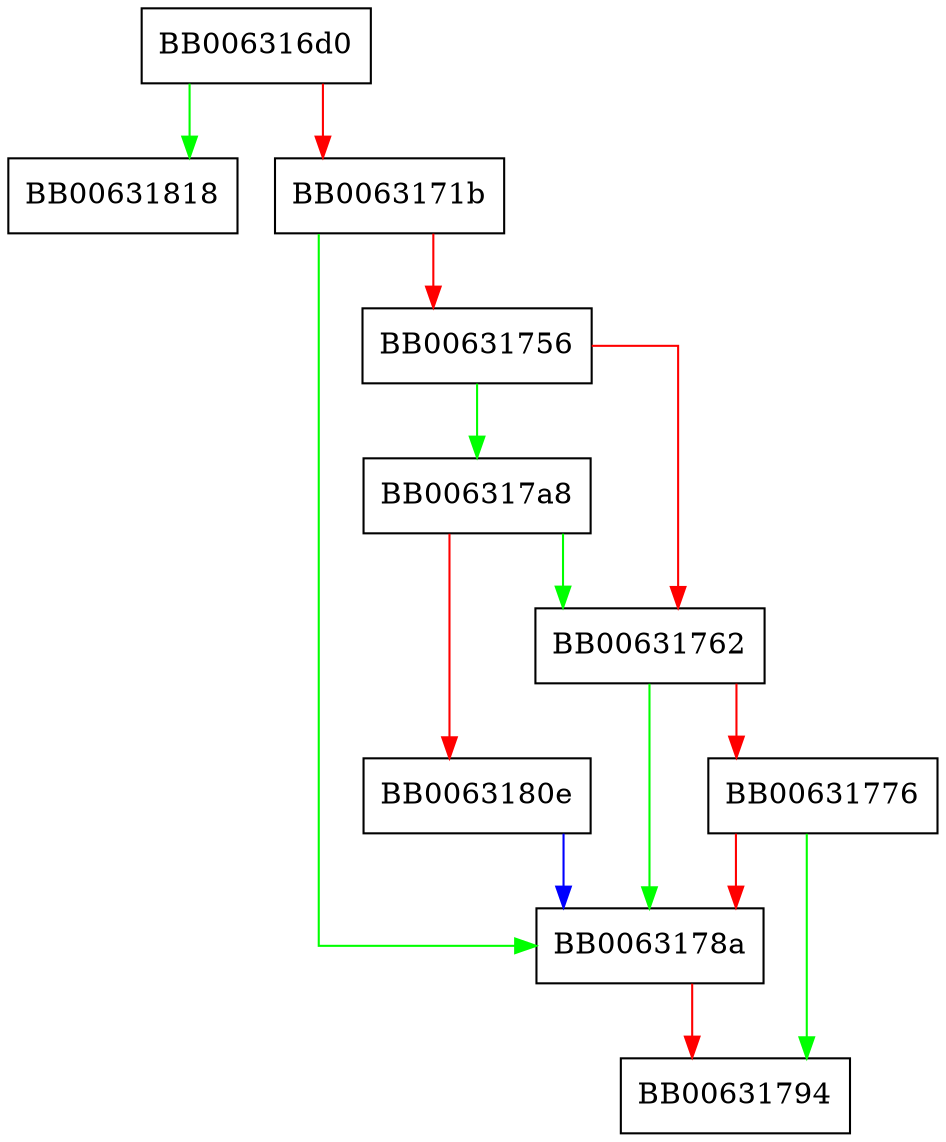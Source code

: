 digraph rsa_pss_pkey_import_from {
  node [shape="box"];
  graph [splines=ortho];
  BB006316d0 -> BB00631818 [color="green"];
  BB006316d0 -> BB0063171b [color="red"];
  BB0063171b -> BB0063178a [color="green"];
  BB0063171b -> BB00631756 [color="red"];
  BB00631756 -> BB006317a8 [color="green"];
  BB00631756 -> BB00631762 [color="red"];
  BB00631762 -> BB0063178a [color="green"];
  BB00631762 -> BB00631776 [color="red"];
  BB00631776 -> BB00631794 [color="green"];
  BB00631776 -> BB0063178a [color="red"];
  BB0063178a -> BB00631794 [color="red"];
  BB006317a8 -> BB00631762 [color="green"];
  BB006317a8 -> BB0063180e [color="red"];
  BB0063180e -> BB0063178a [color="blue"];
}